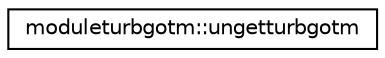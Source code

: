 digraph "Graphical Class Hierarchy"
{
 // LATEX_PDF_SIZE
  edge [fontname="Helvetica",fontsize="10",labelfontname="Helvetica",labelfontsize="10"];
  node [fontname="Helvetica",fontsize="10",shape=record];
  rankdir="LR";
  Node0 [label="moduleturbgotm::ungetturbgotm",height=0.2,width=0.4,color="black", fillcolor="white", style="filled",URL="$interfacemoduleturbgotm_1_1ungetturbgotm.html",tooltip=" "];
}
